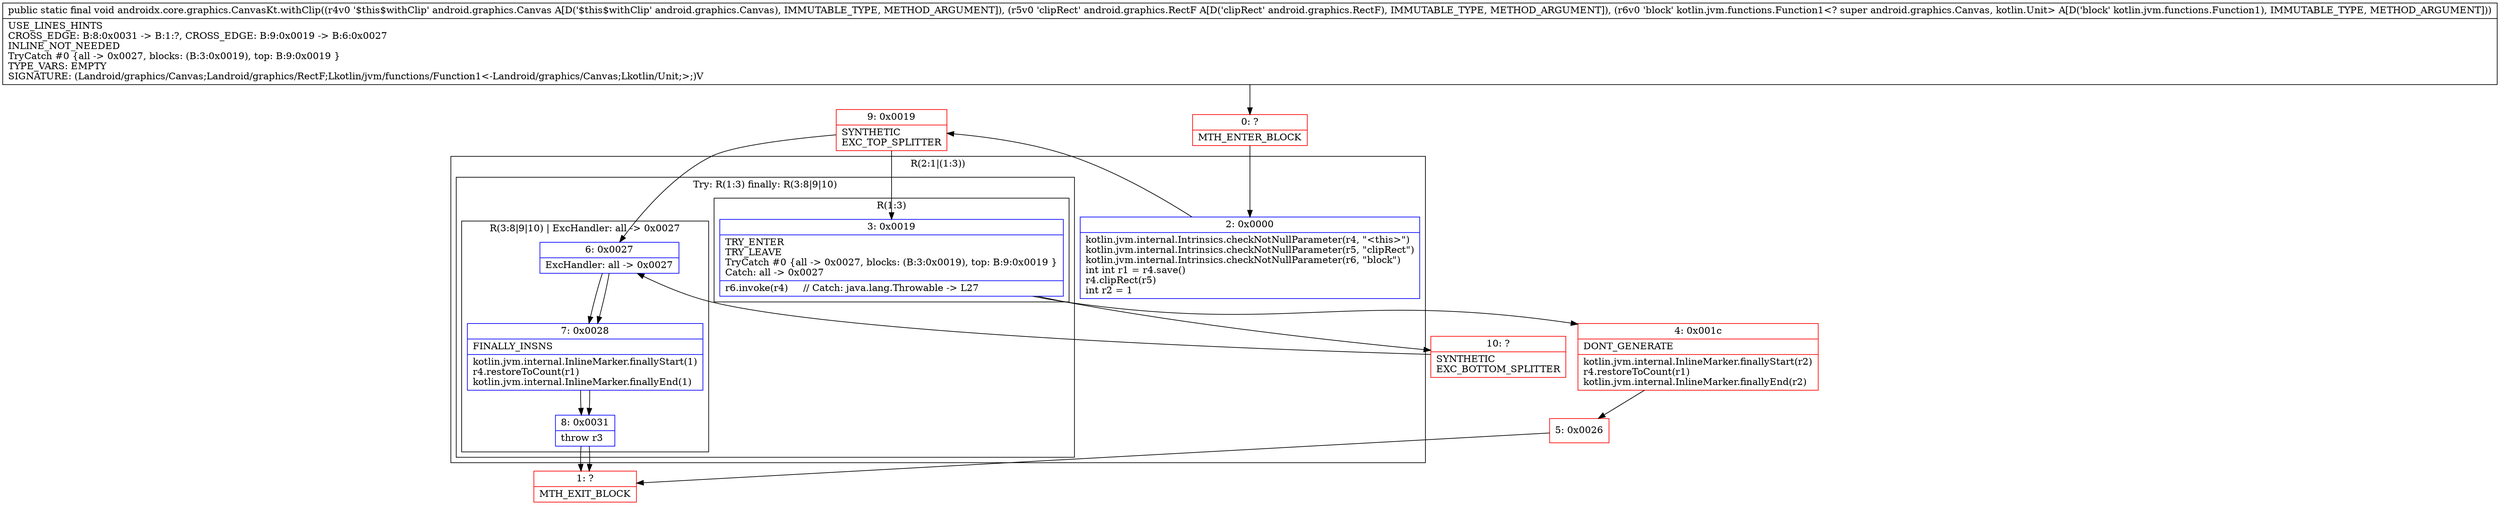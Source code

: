 digraph "CFG forandroidx.core.graphics.CanvasKt.withClip(Landroid\/graphics\/Canvas;Landroid\/graphics\/RectF;Lkotlin\/jvm\/functions\/Function1;)V" {
subgraph cluster_Region_1966447329 {
label = "R(2:1|(1:3))";
node [shape=record,color=blue];
Node_2 [shape=record,label="{2\:\ 0x0000|kotlin.jvm.internal.Intrinsics.checkNotNullParameter(r4, \"\<this\>\")\lkotlin.jvm.internal.Intrinsics.checkNotNullParameter(r5, \"clipRect\")\lkotlin.jvm.internal.Intrinsics.checkNotNullParameter(r6, \"block\")\lint int r1 = r4.save()\lr4.clipRect(r5)\lint r2 = 1\l}"];
subgraph cluster_TryCatchRegion_954132834 {
label = "Try: R(1:3) finally: R(3:8|9|10)";
node [shape=record,color=blue];
subgraph cluster_Region_1126597642 {
label = "R(1:3)";
node [shape=record,color=blue];
Node_3 [shape=record,label="{3\:\ 0x0019|TRY_ENTER\lTRY_LEAVE\lTryCatch #0 \{all \-\> 0x0027, blocks: (B:3:0x0019), top: B:9:0x0019 \}\lCatch: all \-\> 0x0027\l|r6.invoke(r4)     \/\/ Catch: java.lang.Throwable \-\> L27\l}"];
}
subgraph cluster_Region_1352697197 {
label = "R(3:8|9|10) | ExcHandler: all \-\> 0x0027\l";
node [shape=record,color=blue];
Node_6 [shape=record,label="{6\:\ 0x0027|ExcHandler: all \-\> 0x0027\l}"];
Node_7 [shape=record,label="{7\:\ 0x0028|FINALLY_INSNS\l|kotlin.jvm.internal.InlineMarker.finallyStart(1)\lr4.restoreToCount(r1)\lkotlin.jvm.internal.InlineMarker.finallyEnd(1)\l}"];
Node_8 [shape=record,label="{8\:\ 0x0031|throw r3\l}"];
}
}
}
subgraph cluster_Region_1352697197 {
label = "R(3:8|9|10) | ExcHandler: all \-\> 0x0027\l";
node [shape=record,color=blue];
Node_6 [shape=record,label="{6\:\ 0x0027|ExcHandler: all \-\> 0x0027\l}"];
Node_7 [shape=record,label="{7\:\ 0x0028|FINALLY_INSNS\l|kotlin.jvm.internal.InlineMarker.finallyStart(1)\lr4.restoreToCount(r1)\lkotlin.jvm.internal.InlineMarker.finallyEnd(1)\l}"];
Node_8 [shape=record,label="{8\:\ 0x0031|throw r3\l}"];
}
Node_0 [shape=record,color=red,label="{0\:\ ?|MTH_ENTER_BLOCK\l}"];
Node_9 [shape=record,color=red,label="{9\:\ 0x0019|SYNTHETIC\lEXC_TOP_SPLITTER\l}"];
Node_4 [shape=record,color=red,label="{4\:\ 0x001c|DONT_GENERATE\l|kotlin.jvm.internal.InlineMarker.finallyStart(r2)\lr4.restoreToCount(r1)\lkotlin.jvm.internal.InlineMarker.finallyEnd(r2)\l}"];
Node_5 [shape=record,color=red,label="{5\:\ 0x0026}"];
Node_1 [shape=record,color=red,label="{1\:\ ?|MTH_EXIT_BLOCK\l}"];
Node_10 [shape=record,color=red,label="{10\:\ ?|SYNTHETIC\lEXC_BOTTOM_SPLITTER\l}"];
MethodNode[shape=record,label="{public static final void androidx.core.graphics.CanvasKt.withClip((r4v0 '$this$withClip' android.graphics.Canvas A[D('$this$withClip' android.graphics.Canvas), IMMUTABLE_TYPE, METHOD_ARGUMENT]), (r5v0 'clipRect' android.graphics.RectF A[D('clipRect' android.graphics.RectF), IMMUTABLE_TYPE, METHOD_ARGUMENT]), (r6v0 'block' kotlin.jvm.functions.Function1\<? super android.graphics.Canvas, kotlin.Unit\> A[D('block' kotlin.jvm.functions.Function1), IMMUTABLE_TYPE, METHOD_ARGUMENT]))  | USE_LINES_HINTS\lCROSS_EDGE: B:8:0x0031 \-\> B:1:?, CROSS_EDGE: B:9:0x0019 \-\> B:6:0x0027\lINLINE_NOT_NEEDED\lTryCatch #0 \{all \-\> 0x0027, blocks: (B:3:0x0019), top: B:9:0x0019 \}\lTYPE_VARS: EMPTY\lSIGNATURE: (Landroid\/graphics\/Canvas;Landroid\/graphics\/RectF;Lkotlin\/jvm\/functions\/Function1\<\-Landroid\/graphics\/Canvas;Lkotlin\/Unit;\>;)V\l}"];
MethodNode -> Node_0;Node_2 -> Node_9;
Node_3 -> Node_4;
Node_3 -> Node_10;
Node_6 -> Node_7;
Node_7 -> Node_8;
Node_8 -> Node_1;
Node_6 -> Node_7;
Node_7 -> Node_8;
Node_8 -> Node_1;
Node_0 -> Node_2;
Node_9 -> Node_3;
Node_9 -> Node_6;
Node_4 -> Node_5;
Node_5 -> Node_1;
Node_10 -> Node_6;
}

